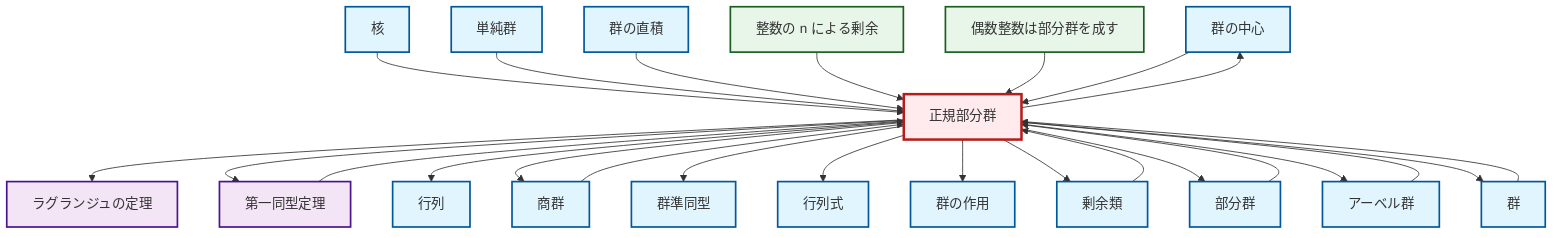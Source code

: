 graph TD
    classDef definition fill:#e1f5fe,stroke:#01579b,stroke-width:2px
    classDef theorem fill:#f3e5f5,stroke:#4a148c,stroke-width:2px
    classDef axiom fill:#fff3e0,stroke:#e65100,stroke-width:2px
    classDef example fill:#e8f5e9,stroke:#1b5e20,stroke-width:2px
    classDef current fill:#ffebee,stroke:#b71c1c,stroke-width:3px
    def-center-of-group["群の中心"]:::definition
    def-direct-product["群の直積"]:::definition
    def-kernel["核"]:::definition
    def-subgroup["部分群"]:::definition
    thm-lagrange["ラグランジュの定理"]:::theorem
    ex-even-integers-subgroup["偶数整数は部分群を成す"]:::example
    def-simple-group["単純群"]:::definition
    def-matrix["行列"]:::definition
    def-quotient-group["商群"]:::definition
    ex-quotient-integers-mod-n["整数の n による剰余"]:::example
    def-group["群"]:::definition
    def-group-action["群の作用"]:::definition
    def-normal-subgroup["正規部分群"]:::definition
    def-determinant["行列式"]:::definition
    def-abelian-group["アーベル群"]:::definition
    thm-first-isomorphism["第一同型定理"]:::theorem
    def-homomorphism["群準同型"]:::definition
    def-coset["剰余類"]:::definition
    def-normal-subgroup --> def-center-of-group
    def-quotient-group --> def-normal-subgroup
    def-abelian-group --> def-normal-subgroup
    def-normal-subgroup --> thm-lagrange
    def-normal-subgroup --> thm-first-isomorphism
    def-kernel --> def-normal-subgroup
    def-simple-group --> def-normal-subgroup
    def-coset --> def-normal-subgroup
    def-normal-subgroup --> def-matrix
    thm-first-isomorphism --> def-normal-subgroup
    def-normal-subgroup --> def-quotient-group
    def-group --> def-normal-subgroup
    def-normal-subgroup --> def-homomorphism
    def-normal-subgroup --> def-determinant
    def-normal-subgroup --> def-group-action
    def-direct-product --> def-normal-subgroup
    ex-quotient-integers-mod-n --> def-normal-subgroup
    def-normal-subgroup --> def-coset
    def-normal-subgroup --> def-subgroup
    def-normal-subgroup --> def-abelian-group
    ex-even-integers-subgroup --> def-normal-subgroup
    def-subgroup --> def-normal-subgroup
    def-normal-subgroup --> def-group
    def-center-of-group --> def-normal-subgroup
    class def-normal-subgroup current